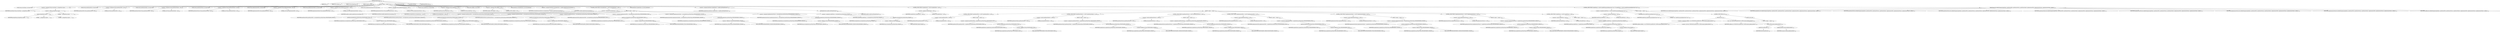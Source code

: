 digraph "definePackage" {  
"2347" [label = <(METHOD,definePackage)<SUB>1202</SUB>> ]
"163" [label = <(PARAM,this)<SUB>1202</SUB>> ]
"2348" [label = <(PARAM,File container)<SUB>1202</SUB>> ]
"2349" [label = <(PARAM,String packageName)<SUB>1202</SUB>> ]
"2350" [label = <(PARAM,Manifest manifest)<SUB>1203</SUB>> ]
"2351" [label = <(BLOCK,&lt;empty&gt;,&lt;empty&gt;)<SUB>1203</SUB>> ]
"2352" [label = <(LOCAL,String sectionName: java.lang.String)> ]
"2353" [label = <(&lt;operator&gt;.assignment,String sectionName = packageName.replace('.', '/') + &quot;/&quot;)<SUB>1204</SUB>> ]
"2354" [label = <(IDENTIFIER,sectionName,String sectionName = packageName.replace('.', '/') + &quot;/&quot;)<SUB>1204</SUB>> ]
"2355" [label = <(&lt;operator&gt;.addition,packageName.replace('.', '/') + &quot;/&quot;)<SUB>1204</SUB>> ]
"2356" [label = <(replace,packageName.replace('.', '/'))<SUB>1204</SUB>> ]
"2357" [label = <(IDENTIFIER,packageName,packageName.replace('.', '/'))<SUB>1204</SUB>> ]
"2358" [label = <(LITERAL,'.',packageName.replace('.', '/'))<SUB>1204</SUB>> ]
"2359" [label = <(LITERAL,'/',packageName.replace('.', '/'))<SUB>1204</SUB>> ]
"2360" [label = <(LITERAL,&quot;/&quot;,packageName.replace('.', '/') + &quot;/&quot;)<SUB>1204</SUB>> ]
"2361" [label = <(LOCAL,String specificationTitle: java.lang.String)> ]
"2362" [label = <(&lt;operator&gt;.assignment,String specificationTitle = null)<SUB>1206</SUB>> ]
"2363" [label = <(IDENTIFIER,specificationTitle,String specificationTitle = null)<SUB>1206</SUB>> ]
"2364" [label = <(LITERAL,null,String specificationTitle = null)<SUB>1206</SUB>> ]
"2365" [label = <(LOCAL,String specificationVendor: java.lang.String)> ]
"2366" [label = <(&lt;operator&gt;.assignment,String specificationVendor = null)<SUB>1207</SUB>> ]
"2367" [label = <(IDENTIFIER,specificationVendor,String specificationVendor = null)<SUB>1207</SUB>> ]
"2368" [label = <(LITERAL,null,String specificationVendor = null)<SUB>1207</SUB>> ]
"2369" [label = <(LOCAL,String specificationVersion: java.lang.String)> ]
"2370" [label = <(&lt;operator&gt;.assignment,String specificationVersion = null)<SUB>1208</SUB>> ]
"2371" [label = <(IDENTIFIER,specificationVersion,String specificationVersion = null)<SUB>1208</SUB>> ]
"2372" [label = <(LITERAL,null,String specificationVersion = null)<SUB>1208</SUB>> ]
"2373" [label = <(LOCAL,String implementationTitle: java.lang.String)> ]
"2374" [label = <(&lt;operator&gt;.assignment,String implementationTitle = null)<SUB>1209</SUB>> ]
"2375" [label = <(IDENTIFIER,implementationTitle,String implementationTitle = null)<SUB>1209</SUB>> ]
"2376" [label = <(LITERAL,null,String implementationTitle = null)<SUB>1209</SUB>> ]
"2377" [label = <(LOCAL,String implementationVendor: java.lang.String)> ]
"2378" [label = <(&lt;operator&gt;.assignment,String implementationVendor = null)<SUB>1210</SUB>> ]
"2379" [label = <(IDENTIFIER,implementationVendor,String implementationVendor = null)<SUB>1210</SUB>> ]
"2380" [label = <(LITERAL,null,String implementationVendor = null)<SUB>1210</SUB>> ]
"2381" [label = <(LOCAL,String implementationVersion: java.lang.String)> ]
"2382" [label = <(&lt;operator&gt;.assignment,String implementationVersion = null)<SUB>1211</SUB>> ]
"2383" [label = <(IDENTIFIER,implementationVersion,String implementationVersion = null)<SUB>1211</SUB>> ]
"2384" [label = <(LITERAL,null,String implementationVersion = null)<SUB>1211</SUB>> ]
"2385" [label = <(LOCAL,String sealedString: java.lang.String)> ]
"2386" [label = <(&lt;operator&gt;.assignment,String sealedString = null)<SUB>1212</SUB>> ]
"2387" [label = <(IDENTIFIER,sealedString,String sealedString = null)<SUB>1212</SUB>> ]
"2388" [label = <(LITERAL,null,String sealedString = null)<SUB>1212</SUB>> ]
"161" [label = <(LOCAL,URL sealBase: java.net.URL)> ]
"2389" [label = <(&lt;operator&gt;.assignment,URL sealBase = null)<SUB>1213</SUB>> ]
"2390" [label = <(IDENTIFIER,sealBase,URL sealBase = null)<SUB>1213</SUB>> ]
"2391" [label = <(LITERAL,null,URL sealBase = null)<SUB>1213</SUB>> ]
"2392" [label = <(LOCAL,Attributes sectionAttributes: java.util.jar.Attributes)> ]
"2393" [label = <(&lt;operator&gt;.assignment,Attributes sectionAttributes = manifest.getAttributes(sectionName))<SUB>1215</SUB>> ]
"2394" [label = <(IDENTIFIER,sectionAttributes,Attributes sectionAttributes = manifest.getAttributes(sectionName))<SUB>1215</SUB>> ]
"2395" [label = <(getAttributes,manifest.getAttributes(sectionName))<SUB>1215</SUB>> ]
"2396" [label = <(IDENTIFIER,manifest,manifest.getAttributes(sectionName))<SUB>1215</SUB>> ]
"2397" [label = <(IDENTIFIER,sectionName,manifest.getAttributes(sectionName))<SUB>1215</SUB>> ]
"2398" [label = <(CONTROL_STRUCTURE,if (sectionAttributes != null),if (sectionAttributes != null))<SUB>1216</SUB>> ]
"2399" [label = <(&lt;operator&gt;.notEquals,sectionAttributes != null)<SUB>1216</SUB>> ]
"2400" [label = <(IDENTIFIER,sectionAttributes,sectionAttributes != null)<SUB>1216</SUB>> ]
"2401" [label = <(LITERAL,null,sectionAttributes != null)<SUB>1216</SUB>> ]
"2402" [label = <(BLOCK,&lt;empty&gt;,&lt;empty&gt;)<SUB>1216</SUB>> ]
"2403" [label = <(&lt;operator&gt;.assignment,specificationTitle = sectionAttributes.getValue(Name.SPECIFICATION_TITLE))<SUB>1217</SUB>> ]
"2404" [label = <(IDENTIFIER,specificationTitle,specificationTitle = sectionAttributes.getValue(Name.SPECIFICATION_TITLE))<SUB>1217</SUB>> ]
"2405" [label = <(getValue,sectionAttributes.getValue(Name.SPECIFICATION_TITLE))<SUB>1218</SUB>> ]
"2406" [label = <(IDENTIFIER,sectionAttributes,sectionAttributes.getValue(Name.SPECIFICATION_TITLE))<SUB>1218</SUB>> ]
"2407" [label = <(&lt;operator&gt;.fieldAccess,Name.SPECIFICATION_TITLE)<SUB>1218</SUB>> ]
"2408" [label = <(IDENTIFIER,Name,sectionAttributes.getValue(Name.SPECIFICATION_TITLE))<SUB>1218</SUB>> ]
"2409" [label = <(FIELD_IDENTIFIER,SPECIFICATION_TITLE,SPECIFICATION_TITLE)<SUB>1218</SUB>> ]
"2410" [label = <(&lt;operator&gt;.assignment,specificationVendor = sectionAttributes.getValue(Name.SPECIFICATION_VENDOR))<SUB>1219</SUB>> ]
"2411" [label = <(IDENTIFIER,specificationVendor,specificationVendor = sectionAttributes.getValue(Name.SPECIFICATION_VENDOR))<SUB>1219</SUB>> ]
"2412" [label = <(getValue,sectionAttributes.getValue(Name.SPECIFICATION_VENDOR))<SUB>1220</SUB>> ]
"2413" [label = <(IDENTIFIER,sectionAttributes,sectionAttributes.getValue(Name.SPECIFICATION_VENDOR))<SUB>1220</SUB>> ]
"2414" [label = <(&lt;operator&gt;.fieldAccess,Name.SPECIFICATION_VENDOR)<SUB>1220</SUB>> ]
"2415" [label = <(IDENTIFIER,Name,sectionAttributes.getValue(Name.SPECIFICATION_VENDOR))<SUB>1220</SUB>> ]
"2416" [label = <(FIELD_IDENTIFIER,SPECIFICATION_VENDOR,SPECIFICATION_VENDOR)<SUB>1220</SUB>> ]
"2417" [label = <(&lt;operator&gt;.assignment,specificationVersion = sectionAttributes.getValue(Name.SPECIFICATION_VERSION))<SUB>1221</SUB>> ]
"2418" [label = <(IDENTIFIER,specificationVersion,specificationVersion = sectionAttributes.getValue(Name.SPECIFICATION_VERSION))<SUB>1221</SUB>> ]
"2419" [label = <(getValue,sectionAttributes.getValue(Name.SPECIFICATION_VERSION))<SUB>1222</SUB>> ]
"2420" [label = <(IDENTIFIER,sectionAttributes,sectionAttributes.getValue(Name.SPECIFICATION_VERSION))<SUB>1222</SUB>> ]
"2421" [label = <(&lt;operator&gt;.fieldAccess,Name.SPECIFICATION_VERSION)<SUB>1222</SUB>> ]
"2422" [label = <(IDENTIFIER,Name,sectionAttributes.getValue(Name.SPECIFICATION_VERSION))<SUB>1222</SUB>> ]
"2423" [label = <(FIELD_IDENTIFIER,SPECIFICATION_VERSION,SPECIFICATION_VERSION)<SUB>1222</SUB>> ]
"2424" [label = <(&lt;operator&gt;.assignment,implementationTitle = sectionAttributes.getValue(Name.IMPLEMENTATION_TITLE))<SUB>1223</SUB>> ]
"2425" [label = <(IDENTIFIER,implementationTitle,implementationTitle = sectionAttributes.getValue(Name.IMPLEMENTATION_TITLE))<SUB>1223</SUB>> ]
"2426" [label = <(getValue,sectionAttributes.getValue(Name.IMPLEMENTATION_TITLE))<SUB>1224</SUB>> ]
"2427" [label = <(IDENTIFIER,sectionAttributes,sectionAttributes.getValue(Name.IMPLEMENTATION_TITLE))<SUB>1224</SUB>> ]
"2428" [label = <(&lt;operator&gt;.fieldAccess,Name.IMPLEMENTATION_TITLE)<SUB>1224</SUB>> ]
"2429" [label = <(IDENTIFIER,Name,sectionAttributes.getValue(Name.IMPLEMENTATION_TITLE))<SUB>1224</SUB>> ]
"2430" [label = <(FIELD_IDENTIFIER,IMPLEMENTATION_TITLE,IMPLEMENTATION_TITLE)<SUB>1224</SUB>> ]
"2431" [label = <(&lt;operator&gt;.assignment,implementationVendor = sectionAttributes.getValue(Name.IMPLEMENTATION_VENDOR))<SUB>1225</SUB>> ]
"2432" [label = <(IDENTIFIER,implementationVendor,implementationVendor = sectionAttributes.getValue(Name.IMPLEMENTATION_VENDOR))<SUB>1225</SUB>> ]
"2433" [label = <(getValue,sectionAttributes.getValue(Name.IMPLEMENTATION_VENDOR))<SUB>1226</SUB>> ]
"2434" [label = <(IDENTIFIER,sectionAttributes,sectionAttributes.getValue(Name.IMPLEMENTATION_VENDOR))<SUB>1226</SUB>> ]
"2435" [label = <(&lt;operator&gt;.fieldAccess,Name.IMPLEMENTATION_VENDOR)<SUB>1226</SUB>> ]
"2436" [label = <(IDENTIFIER,Name,sectionAttributes.getValue(Name.IMPLEMENTATION_VENDOR))<SUB>1226</SUB>> ]
"2437" [label = <(FIELD_IDENTIFIER,IMPLEMENTATION_VENDOR,IMPLEMENTATION_VENDOR)<SUB>1226</SUB>> ]
"2438" [label = <(&lt;operator&gt;.assignment,implementationVersion = sectionAttributes.getValue(Name.IMPLEMENTATION_VERSION))<SUB>1227</SUB>> ]
"2439" [label = <(IDENTIFIER,implementationVersion,implementationVersion = sectionAttributes.getValue(Name.IMPLEMENTATION_VERSION))<SUB>1227</SUB>> ]
"2440" [label = <(getValue,sectionAttributes.getValue(Name.IMPLEMENTATION_VERSION))<SUB>1228</SUB>> ]
"2441" [label = <(IDENTIFIER,sectionAttributes,sectionAttributes.getValue(Name.IMPLEMENTATION_VERSION))<SUB>1228</SUB>> ]
"2442" [label = <(&lt;operator&gt;.fieldAccess,Name.IMPLEMENTATION_VERSION)<SUB>1228</SUB>> ]
"2443" [label = <(IDENTIFIER,Name,sectionAttributes.getValue(Name.IMPLEMENTATION_VERSION))<SUB>1228</SUB>> ]
"2444" [label = <(FIELD_IDENTIFIER,IMPLEMENTATION_VERSION,IMPLEMENTATION_VERSION)<SUB>1228</SUB>> ]
"2445" [label = <(&lt;operator&gt;.assignment,sealedString = sectionAttributes.getValue(Name.SEALED))<SUB>1229</SUB>> ]
"2446" [label = <(IDENTIFIER,sealedString,sealedString = sectionAttributes.getValue(Name.SEALED))<SUB>1229</SUB>> ]
"2447" [label = <(getValue,sectionAttributes.getValue(Name.SEALED))<SUB>1230</SUB>> ]
"2448" [label = <(IDENTIFIER,sectionAttributes,sectionAttributes.getValue(Name.SEALED))<SUB>1230</SUB>> ]
"2449" [label = <(&lt;operator&gt;.fieldAccess,Name.SEALED)<SUB>1230</SUB>> ]
"2450" [label = <(IDENTIFIER,Name,sectionAttributes.getValue(Name.SEALED))<SUB>1230</SUB>> ]
"2451" [label = <(FIELD_IDENTIFIER,SEALED,SEALED)<SUB>1230</SUB>> ]
"2452" [label = <(LOCAL,Attributes mainAttributes: java.util.jar.Attributes)> ]
"2453" [label = <(&lt;operator&gt;.assignment,Attributes mainAttributes = manifest.getMainAttributes())<SUB>1233</SUB>> ]
"2454" [label = <(IDENTIFIER,mainAttributes,Attributes mainAttributes = manifest.getMainAttributes())<SUB>1233</SUB>> ]
"2455" [label = <(getMainAttributes,manifest.getMainAttributes())<SUB>1233</SUB>> ]
"2456" [label = <(IDENTIFIER,manifest,manifest.getMainAttributes())<SUB>1233</SUB>> ]
"2457" [label = <(CONTROL_STRUCTURE,if (mainAttributes != null),if (mainAttributes != null))<SUB>1234</SUB>> ]
"2458" [label = <(&lt;operator&gt;.notEquals,mainAttributes != null)<SUB>1234</SUB>> ]
"2459" [label = <(IDENTIFIER,mainAttributes,mainAttributes != null)<SUB>1234</SUB>> ]
"2460" [label = <(LITERAL,null,mainAttributes != null)<SUB>1234</SUB>> ]
"2461" [label = <(BLOCK,&lt;empty&gt;,&lt;empty&gt;)<SUB>1234</SUB>> ]
"2462" [label = <(CONTROL_STRUCTURE,if (specificationTitle == null),if (specificationTitle == null))<SUB>1235</SUB>> ]
"2463" [label = <(&lt;operator&gt;.equals,specificationTitle == null)<SUB>1235</SUB>> ]
"2464" [label = <(IDENTIFIER,specificationTitle,specificationTitle == null)<SUB>1235</SUB>> ]
"2465" [label = <(LITERAL,null,specificationTitle == null)<SUB>1235</SUB>> ]
"2466" [label = <(BLOCK,&lt;empty&gt;,&lt;empty&gt;)<SUB>1235</SUB>> ]
"2467" [label = <(&lt;operator&gt;.assignment,specificationTitle = mainAttributes.getValue(Name.SPECIFICATION_TITLE))<SUB>1236</SUB>> ]
"2468" [label = <(IDENTIFIER,specificationTitle,specificationTitle = mainAttributes.getValue(Name.SPECIFICATION_TITLE))<SUB>1236</SUB>> ]
"2469" [label = <(getValue,mainAttributes.getValue(Name.SPECIFICATION_TITLE))<SUB>1237</SUB>> ]
"2470" [label = <(IDENTIFIER,mainAttributes,mainAttributes.getValue(Name.SPECIFICATION_TITLE))<SUB>1237</SUB>> ]
"2471" [label = <(&lt;operator&gt;.fieldAccess,Name.SPECIFICATION_TITLE)<SUB>1237</SUB>> ]
"2472" [label = <(IDENTIFIER,Name,mainAttributes.getValue(Name.SPECIFICATION_TITLE))<SUB>1237</SUB>> ]
"2473" [label = <(FIELD_IDENTIFIER,SPECIFICATION_TITLE,SPECIFICATION_TITLE)<SUB>1237</SUB>> ]
"2474" [label = <(CONTROL_STRUCTURE,if (specificationVendor == null),if (specificationVendor == null))<SUB>1239</SUB>> ]
"2475" [label = <(&lt;operator&gt;.equals,specificationVendor == null)<SUB>1239</SUB>> ]
"2476" [label = <(IDENTIFIER,specificationVendor,specificationVendor == null)<SUB>1239</SUB>> ]
"2477" [label = <(LITERAL,null,specificationVendor == null)<SUB>1239</SUB>> ]
"2478" [label = <(BLOCK,&lt;empty&gt;,&lt;empty&gt;)<SUB>1239</SUB>> ]
"2479" [label = <(&lt;operator&gt;.assignment,specificationVendor = mainAttributes.getValue(Name.SPECIFICATION_VENDOR))<SUB>1240</SUB>> ]
"2480" [label = <(IDENTIFIER,specificationVendor,specificationVendor = mainAttributes.getValue(Name.SPECIFICATION_VENDOR))<SUB>1240</SUB>> ]
"2481" [label = <(getValue,mainAttributes.getValue(Name.SPECIFICATION_VENDOR))<SUB>1241</SUB>> ]
"2482" [label = <(IDENTIFIER,mainAttributes,mainAttributes.getValue(Name.SPECIFICATION_VENDOR))<SUB>1241</SUB>> ]
"2483" [label = <(&lt;operator&gt;.fieldAccess,Name.SPECIFICATION_VENDOR)<SUB>1241</SUB>> ]
"2484" [label = <(IDENTIFIER,Name,mainAttributes.getValue(Name.SPECIFICATION_VENDOR))<SUB>1241</SUB>> ]
"2485" [label = <(FIELD_IDENTIFIER,SPECIFICATION_VENDOR,SPECIFICATION_VENDOR)<SUB>1241</SUB>> ]
"2486" [label = <(CONTROL_STRUCTURE,if (specificationVersion == null),if (specificationVersion == null))<SUB>1243</SUB>> ]
"2487" [label = <(&lt;operator&gt;.equals,specificationVersion == null)<SUB>1243</SUB>> ]
"2488" [label = <(IDENTIFIER,specificationVersion,specificationVersion == null)<SUB>1243</SUB>> ]
"2489" [label = <(LITERAL,null,specificationVersion == null)<SUB>1243</SUB>> ]
"2490" [label = <(BLOCK,&lt;empty&gt;,&lt;empty&gt;)<SUB>1243</SUB>> ]
"2491" [label = <(&lt;operator&gt;.assignment,specificationVersion = mainAttributes.getValue(Name.SPECIFICATION_VERSION))<SUB>1244</SUB>> ]
"2492" [label = <(IDENTIFIER,specificationVersion,specificationVersion = mainAttributes.getValue(Name.SPECIFICATION_VERSION))<SUB>1244</SUB>> ]
"2493" [label = <(getValue,mainAttributes.getValue(Name.SPECIFICATION_VERSION))<SUB>1245</SUB>> ]
"2494" [label = <(IDENTIFIER,mainAttributes,mainAttributes.getValue(Name.SPECIFICATION_VERSION))<SUB>1245</SUB>> ]
"2495" [label = <(&lt;operator&gt;.fieldAccess,Name.SPECIFICATION_VERSION)<SUB>1245</SUB>> ]
"2496" [label = <(IDENTIFIER,Name,mainAttributes.getValue(Name.SPECIFICATION_VERSION))<SUB>1245</SUB>> ]
"2497" [label = <(FIELD_IDENTIFIER,SPECIFICATION_VERSION,SPECIFICATION_VERSION)<SUB>1245</SUB>> ]
"2498" [label = <(CONTROL_STRUCTURE,if (implementationTitle == null),if (implementationTitle == null))<SUB>1247</SUB>> ]
"2499" [label = <(&lt;operator&gt;.equals,implementationTitle == null)<SUB>1247</SUB>> ]
"2500" [label = <(IDENTIFIER,implementationTitle,implementationTitle == null)<SUB>1247</SUB>> ]
"2501" [label = <(LITERAL,null,implementationTitle == null)<SUB>1247</SUB>> ]
"2502" [label = <(BLOCK,&lt;empty&gt;,&lt;empty&gt;)<SUB>1247</SUB>> ]
"2503" [label = <(&lt;operator&gt;.assignment,implementationTitle = mainAttributes.getValue(Name.IMPLEMENTATION_TITLE))<SUB>1248</SUB>> ]
"2504" [label = <(IDENTIFIER,implementationTitle,implementationTitle = mainAttributes.getValue(Name.IMPLEMENTATION_TITLE))<SUB>1248</SUB>> ]
"2505" [label = <(getValue,mainAttributes.getValue(Name.IMPLEMENTATION_TITLE))<SUB>1249</SUB>> ]
"2506" [label = <(IDENTIFIER,mainAttributes,mainAttributes.getValue(Name.IMPLEMENTATION_TITLE))<SUB>1249</SUB>> ]
"2507" [label = <(&lt;operator&gt;.fieldAccess,Name.IMPLEMENTATION_TITLE)<SUB>1249</SUB>> ]
"2508" [label = <(IDENTIFIER,Name,mainAttributes.getValue(Name.IMPLEMENTATION_TITLE))<SUB>1249</SUB>> ]
"2509" [label = <(FIELD_IDENTIFIER,IMPLEMENTATION_TITLE,IMPLEMENTATION_TITLE)<SUB>1249</SUB>> ]
"2510" [label = <(CONTROL_STRUCTURE,if (implementationVendor == null),if (implementationVendor == null))<SUB>1251</SUB>> ]
"2511" [label = <(&lt;operator&gt;.equals,implementationVendor == null)<SUB>1251</SUB>> ]
"2512" [label = <(IDENTIFIER,implementationVendor,implementationVendor == null)<SUB>1251</SUB>> ]
"2513" [label = <(LITERAL,null,implementationVendor == null)<SUB>1251</SUB>> ]
"2514" [label = <(BLOCK,&lt;empty&gt;,&lt;empty&gt;)<SUB>1251</SUB>> ]
"2515" [label = <(&lt;operator&gt;.assignment,implementationVendor = mainAttributes.getValue(Name.IMPLEMENTATION_VENDOR))<SUB>1252</SUB>> ]
"2516" [label = <(IDENTIFIER,implementationVendor,implementationVendor = mainAttributes.getValue(Name.IMPLEMENTATION_VENDOR))<SUB>1252</SUB>> ]
"2517" [label = <(getValue,mainAttributes.getValue(Name.IMPLEMENTATION_VENDOR))<SUB>1253</SUB>> ]
"2518" [label = <(IDENTIFIER,mainAttributes,mainAttributes.getValue(Name.IMPLEMENTATION_VENDOR))<SUB>1253</SUB>> ]
"2519" [label = <(&lt;operator&gt;.fieldAccess,Name.IMPLEMENTATION_VENDOR)<SUB>1253</SUB>> ]
"2520" [label = <(IDENTIFIER,Name,mainAttributes.getValue(Name.IMPLEMENTATION_VENDOR))<SUB>1253</SUB>> ]
"2521" [label = <(FIELD_IDENTIFIER,IMPLEMENTATION_VENDOR,IMPLEMENTATION_VENDOR)<SUB>1253</SUB>> ]
"2522" [label = <(CONTROL_STRUCTURE,if (implementationVersion == null),if (implementationVersion == null))<SUB>1255</SUB>> ]
"2523" [label = <(&lt;operator&gt;.equals,implementationVersion == null)<SUB>1255</SUB>> ]
"2524" [label = <(IDENTIFIER,implementationVersion,implementationVersion == null)<SUB>1255</SUB>> ]
"2525" [label = <(LITERAL,null,implementationVersion == null)<SUB>1255</SUB>> ]
"2526" [label = <(BLOCK,&lt;empty&gt;,&lt;empty&gt;)<SUB>1255</SUB>> ]
"2527" [label = <(&lt;operator&gt;.assignment,implementationVersion = mainAttributes.getValue(Name.IMPLEMENTATION_VERSION))<SUB>1256</SUB>> ]
"2528" [label = <(IDENTIFIER,implementationVersion,implementationVersion = mainAttributes.getValue(Name.IMPLEMENTATION_VERSION))<SUB>1256</SUB>> ]
"2529" [label = <(getValue,mainAttributes.getValue(Name.IMPLEMENTATION_VERSION))<SUB>1257</SUB>> ]
"2530" [label = <(IDENTIFIER,mainAttributes,mainAttributes.getValue(Name.IMPLEMENTATION_VERSION))<SUB>1257</SUB>> ]
"2531" [label = <(&lt;operator&gt;.fieldAccess,Name.IMPLEMENTATION_VERSION)<SUB>1257</SUB>> ]
"2532" [label = <(IDENTIFIER,Name,mainAttributes.getValue(Name.IMPLEMENTATION_VERSION))<SUB>1257</SUB>> ]
"2533" [label = <(FIELD_IDENTIFIER,IMPLEMENTATION_VERSION,IMPLEMENTATION_VERSION)<SUB>1257</SUB>> ]
"2534" [label = <(CONTROL_STRUCTURE,if (sealedString == null),if (sealedString == null))<SUB>1259</SUB>> ]
"2535" [label = <(&lt;operator&gt;.equals,sealedString == null)<SUB>1259</SUB>> ]
"2536" [label = <(IDENTIFIER,sealedString,sealedString == null)<SUB>1259</SUB>> ]
"2537" [label = <(LITERAL,null,sealedString == null)<SUB>1259</SUB>> ]
"2538" [label = <(BLOCK,&lt;empty&gt;,&lt;empty&gt;)<SUB>1259</SUB>> ]
"2539" [label = <(&lt;operator&gt;.assignment,sealedString = mainAttributes.getValue(Name.SEALED))<SUB>1260</SUB>> ]
"2540" [label = <(IDENTIFIER,sealedString,sealedString = mainAttributes.getValue(Name.SEALED))<SUB>1260</SUB>> ]
"2541" [label = <(getValue,mainAttributes.getValue(Name.SEALED))<SUB>1261</SUB>> ]
"2542" [label = <(IDENTIFIER,mainAttributes,mainAttributes.getValue(Name.SEALED))<SUB>1261</SUB>> ]
"2543" [label = <(&lt;operator&gt;.fieldAccess,Name.SEALED)<SUB>1261</SUB>> ]
"2544" [label = <(IDENTIFIER,Name,mainAttributes.getValue(Name.SEALED))<SUB>1261</SUB>> ]
"2545" [label = <(FIELD_IDENTIFIER,SEALED,SEALED)<SUB>1261</SUB>> ]
"2546" [label = <(CONTROL_STRUCTURE,if (sealedString != null &amp;&amp; sealedString.equalsIgnoreCase(&quot;true&quot;)),if (sealedString != null &amp;&amp; sealedString.equalsIgnoreCase(&quot;true&quot;)))<SUB>1265</SUB>> ]
"2547" [label = <(&lt;operator&gt;.logicalAnd,sealedString != null &amp;&amp; sealedString.equalsIgnoreCase(&quot;true&quot;))<SUB>1265</SUB>> ]
"2548" [label = <(&lt;operator&gt;.notEquals,sealedString != null)<SUB>1265</SUB>> ]
"2549" [label = <(IDENTIFIER,sealedString,sealedString != null)<SUB>1265</SUB>> ]
"2550" [label = <(LITERAL,null,sealedString != null)<SUB>1265</SUB>> ]
"2551" [label = <(equalsIgnoreCase,sealedString.equalsIgnoreCase(&quot;true&quot;))<SUB>1265</SUB>> ]
"2552" [label = <(IDENTIFIER,sealedString,sealedString.equalsIgnoreCase(&quot;true&quot;))<SUB>1265</SUB>> ]
"2553" [label = <(LITERAL,&quot;true&quot;,sealedString.equalsIgnoreCase(&quot;true&quot;))<SUB>1265</SUB>> ]
"2554" [label = <(BLOCK,&lt;empty&gt;,&lt;empty&gt;)<SUB>1265</SUB>> ]
"2555" [label = <(CONTROL_STRUCTURE,try,try)<SUB>1266</SUB>> ]
"2556" [label = <(BLOCK,try,try)<SUB>1266</SUB>> ]
"2557" [label = <(&lt;operator&gt;.assignment,sealBase = new URL(FileUtils.getFileUtils().toURI(container.getAbsolutePath())))<SUB>1267</SUB>> ]
"2558" [label = <(IDENTIFIER,sealBase,sealBase = new URL(FileUtils.getFileUtils().toURI(container.getAbsolutePath())))<SUB>1267</SUB>> ]
"2559" [label = <(&lt;operator&gt;.alloc,new URL(FileUtils.getFileUtils().toURI(container.getAbsolutePath())))<SUB>1267</SUB>> ]
"2560" [label = <(&lt;init&gt;,new URL(FileUtils.getFileUtils().toURI(container.getAbsolutePath())))<SUB>1267</SUB>> ]
"160" [label = <(IDENTIFIER,sealBase,new URL(FileUtils.getFileUtils().toURI(container.getAbsolutePath())))<SUB>1267</SUB>> ]
"2561" [label = <(toURI,toURI(container.getAbsolutePath()))<SUB>1267</SUB>> ]
"2562" [label = <(getFileUtils,getFileUtils())<SUB>1267</SUB>> ]
"2563" [label = <(IDENTIFIER,FileUtils,getFileUtils())<SUB>1267</SUB>> ]
"2564" [label = <(getAbsolutePath,container.getAbsolutePath())<SUB>1267</SUB>> ]
"2565" [label = <(IDENTIFIER,container,container.getAbsolutePath())<SUB>1267</SUB>> ]
"2566" [label = <(BLOCK,catch,catch)> ]
"2567" [label = <(BLOCK,&lt;empty&gt;,&lt;empty&gt;)<SUB>1268</SUB>> ]
"2568" [label = <(definePackage,this.definePackage(packageName, specificationTitle, specificationVersion, specificationVendor, implementationTitle, implementationVersion, implementationVendor, sealBase))<SUB>1273</SUB>> ]
"162" [label = <(IDENTIFIER,this,this.definePackage(packageName, specificationTitle, specificationVersion, specificationVendor, implementationTitle, implementationVersion, implementationVendor, sealBase))<SUB>1273</SUB>> ]
"2569" [label = <(IDENTIFIER,packageName,this.definePackage(packageName, specificationTitle, specificationVersion, specificationVendor, implementationTitle, implementationVersion, implementationVendor, sealBase))<SUB>1273</SUB>> ]
"2570" [label = <(IDENTIFIER,specificationTitle,this.definePackage(packageName, specificationTitle, specificationVersion, specificationVendor, implementationTitle, implementationVersion, implementationVendor, sealBase))<SUB>1273</SUB>> ]
"2571" [label = <(IDENTIFIER,specificationVersion,this.definePackage(packageName, specificationTitle, specificationVersion, specificationVendor, implementationTitle, implementationVersion, implementationVendor, sealBase))<SUB>1273</SUB>> ]
"2572" [label = <(IDENTIFIER,specificationVendor,this.definePackage(packageName, specificationTitle, specificationVersion, specificationVendor, implementationTitle, implementationVersion, implementationVendor, sealBase))<SUB>1274</SUB>> ]
"2573" [label = <(IDENTIFIER,implementationTitle,this.definePackage(packageName, specificationTitle, specificationVersion, specificationVendor, implementationTitle, implementationVersion, implementationVendor, sealBase))<SUB>1274</SUB>> ]
"2574" [label = <(IDENTIFIER,implementationVersion,this.definePackage(packageName, specificationTitle, specificationVersion, specificationVendor, implementationTitle, implementationVersion, implementationVendor, sealBase))<SUB>1275</SUB>> ]
"2575" [label = <(IDENTIFIER,implementationVendor,this.definePackage(packageName, specificationTitle, specificationVersion, specificationVendor, implementationTitle, implementationVersion, implementationVendor, sealBase))<SUB>1275</SUB>> ]
"2576" [label = <(IDENTIFIER,sealBase,this.definePackage(packageName, specificationTitle, specificationVersion, specificationVendor, implementationTitle, implementationVersion, implementationVendor, sealBase))<SUB>1275</SUB>> ]
"2577" [label = <(MODIFIER,PROTECTED)> ]
"2578" [label = <(MODIFIER,VIRTUAL)> ]
"2579" [label = <(METHOD_RETURN,void)<SUB>1202</SUB>> ]
  "2347" -> "163" 
  "2347" -> "2348" 
  "2347" -> "2349" 
  "2347" -> "2350" 
  "2347" -> "2351" 
  "2347" -> "2577" 
  "2347" -> "2578" 
  "2347" -> "2579" 
  "2351" -> "2352" 
  "2351" -> "2353" 
  "2351" -> "2361" 
  "2351" -> "2362" 
  "2351" -> "2365" 
  "2351" -> "2366" 
  "2351" -> "2369" 
  "2351" -> "2370" 
  "2351" -> "2373" 
  "2351" -> "2374" 
  "2351" -> "2377" 
  "2351" -> "2378" 
  "2351" -> "2381" 
  "2351" -> "2382" 
  "2351" -> "2385" 
  "2351" -> "2386" 
  "2351" -> "161" 
  "2351" -> "2389" 
  "2351" -> "2392" 
  "2351" -> "2393" 
  "2351" -> "2398" 
  "2351" -> "2452" 
  "2351" -> "2453" 
  "2351" -> "2457" 
  "2351" -> "2546" 
  "2351" -> "2568" 
  "2353" -> "2354" 
  "2353" -> "2355" 
  "2355" -> "2356" 
  "2355" -> "2360" 
  "2356" -> "2357" 
  "2356" -> "2358" 
  "2356" -> "2359" 
  "2362" -> "2363" 
  "2362" -> "2364" 
  "2366" -> "2367" 
  "2366" -> "2368" 
  "2370" -> "2371" 
  "2370" -> "2372" 
  "2374" -> "2375" 
  "2374" -> "2376" 
  "2378" -> "2379" 
  "2378" -> "2380" 
  "2382" -> "2383" 
  "2382" -> "2384" 
  "2386" -> "2387" 
  "2386" -> "2388" 
  "2389" -> "2390" 
  "2389" -> "2391" 
  "2393" -> "2394" 
  "2393" -> "2395" 
  "2395" -> "2396" 
  "2395" -> "2397" 
  "2398" -> "2399" 
  "2398" -> "2402" 
  "2399" -> "2400" 
  "2399" -> "2401" 
  "2402" -> "2403" 
  "2402" -> "2410" 
  "2402" -> "2417" 
  "2402" -> "2424" 
  "2402" -> "2431" 
  "2402" -> "2438" 
  "2402" -> "2445" 
  "2403" -> "2404" 
  "2403" -> "2405" 
  "2405" -> "2406" 
  "2405" -> "2407" 
  "2407" -> "2408" 
  "2407" -> "2409" 
  "2410" -> "2411" 
  "2410" -> "2412" 
  "2412" -> "2413" 
  "2412" -> "2414" 
  "2414" -> "2415" 
  "2414" -> "2416" 
  "2417" -> "2418" 
  "2417" -> "2419" 
  "2419" -> "2420" 
  "2419" -> "2421" 
  "2421" -> "2422" 
  "2421" -> "2423" 
  "2424" -> "2425" 
  "2424" -> "2426" 
  "2426" -> "2427" 
  "2426" -> "2428" 
  "2428" -> "2429" 
  "2428" -> "2430" 
  "2431" -> "2432" 
  "2431" -> "2433" 
  "2433" -> "2434" 
  "2433" -> "2435" 
  "2435" -> "2436" 
  "2435" -> "2437" 
  "2438" -> "2439" 
  "2438" -> "2440" 
  "2440" -> "2441" 
  "2440" -> "2442" 
  "2442" -> "2443" 
  "2442" -> "2444" 
  "2445" -> "2446" 
  "2445" -> "2447" 
  "2447" -> "2448" 
  "2447" -> "2449" 
  "2449" -> "2450" 
  "2449" -> "2451" 
  "2453" -> "2454" 
  "2453" -> "2455" 
  "2455" -> "2456" 
  "2457" -> "2458" 
  "2457" -> "2461" 
  "2458" -> "2459" 
  "2458" -> "2460" 
  "2461" -> "2462" 
  "2461" -> "2474" 
  "2461" -> "2486" 
  "2461" -> "2498" 
  "2461" -> "2510" 
  "2461" -> "2522" 
  "2461" -> "2534" 
  "2462" -> "2463" 
  "2462" -> "2466" 
  "2463" -> "2464" 
  "2463" -> "2465" 
  "2466" -> "2467" 
  "2467" -> "2468" 
  "2467" -> "2469" 
  "2469" -> "2470" 
  "2469" -> "2471" 
  "2471" -> "2472" 
  "2471" -> "2473" 
  "2474" -> "2475" 
  "2474" -> "2478" 
  "2475" -> "2476" 
  "2475" -> "2477" 
  "2478" -> "2479" 
  "2479" -> "2480" 
  "2479" -> "2481" 
  "2481" -> "2482" 
  "2481" -> "2483" 
  "2483" -> "2484" 
  "2483" -> "2485" 
  "2486" -> "2487" 
  "2486" -> "2490" 
  "2487" -> "2488" 
  "2487" -> "2489" 
  "2490" -> "2491" 
  "2491" -> "2492" 
  "2491" -> "2493" 
  "2493" -> "2494" 
  "2493" -> "2495" 
  "2495" -> "2496" 
  "2495" -> "2497" 
  "2498" -> "2499" 
  "2498" -> "2502" 
  "2499" -> "2500" 
  "2499" -> "2501" 
  "2502" -> "2503" 
  "2503" -> "2504" 
  "2503" -> "2505" 
  "2505" -> "2506" 
  "2505" -> "2507" 
  "2507" -> "2508" 
  "2507" -> "2509" 
  "2510" -> "2511" 
  "2510" -> "2514" 
  "2511" -> "2512" 
  "2511" -> "2513" 
  "2514" -> "2515" 
  "2515" -> "2516" 
  "2515" -> "2517" 
  "2517" -> "2518" 
  "2517" -> "2519" 
  "2519" -> "2520" 
  "2519" -> "2521" 
  "2522" -> "2523" 
  "2522" -> "2526" 
  "2523" -> "2524" 
  "2523" -> "2525" 
  "2526" -> "2527" 
  "2527" -> "2528" 
  "2527" -> "2529" 
  "2529" -> "2530" 
  "2529" -> "2531" 
  "2531" -> "2532" 
  "2531" -> "2533" 
  "2534" -> "2535" 
  "2534" -> "2538" 
  "2535" -> "2536" 
  "2535" -> "2537" 
  "2538" -> "2539" 
  "2539" -> "2540" 
  "2539" -> "2541" 
  "2541" -> "2542" 
  "2541" -> "2543" 
  "2543" -> "2544" 
  "2543" -> "2545" 
  "2546" -> "2547" 
  "2546" -> "2554" 
  "2547" -> "2548" 
  "2547" -> "2551" 
  "2548" -> "2549" 
  "2548" -> "2550" 
  "2551" -> "2552" 
  "2551" -> "2553" 
  "2554" -> "2555" 
  "2555" -> "2556" 
  "2555" -> "2566" 
  "2556" -> "2557" 
  "2556" -> "2560" 
  "2557" -> "2558" 
  "2557" -> "2559" 
  "2560" -> "160" 
  "2560" -> "2561" 
  "2561" -> "2562" 
  "2561" -> "2564" 
  "2562" -> "2563" 
  "2564" -> "2565" 
  "2566" -> "2567" 
  "2568" -> "162" 
  "2568" -> "2569" 
  "2568" -> "2570" 
  "2568" -> "2571" 
  "2568" -> "2572" 
  "2568" -> "2573" 
  "2568" -> "2574" 
  "2568" -> "2575" 
  "2568" -> "2576" 
}
